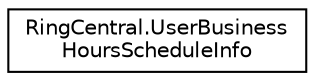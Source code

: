 digraph "Graphical Class Hierarchy"
{
 // LATEX_PDF_SIZE
  edge [fontname="Helvetica",fontsize="10",labelfontname="Helvetica",labelfontsize="10"];
  node [fontname="Helvetica",fontsize="10",shape=record];
  rankdir="LR";
  Node0 [label="RingCentral.UserBusiness\lHoursScheduleInfo",height=0.2,width=0.4,color="black", fillcolor="white", style="filled",URL="$classRingCentral_1_1UserBusinessHoursScheduleInfo.html",tooltip="Schedule when an answering rule is applied"];
}
